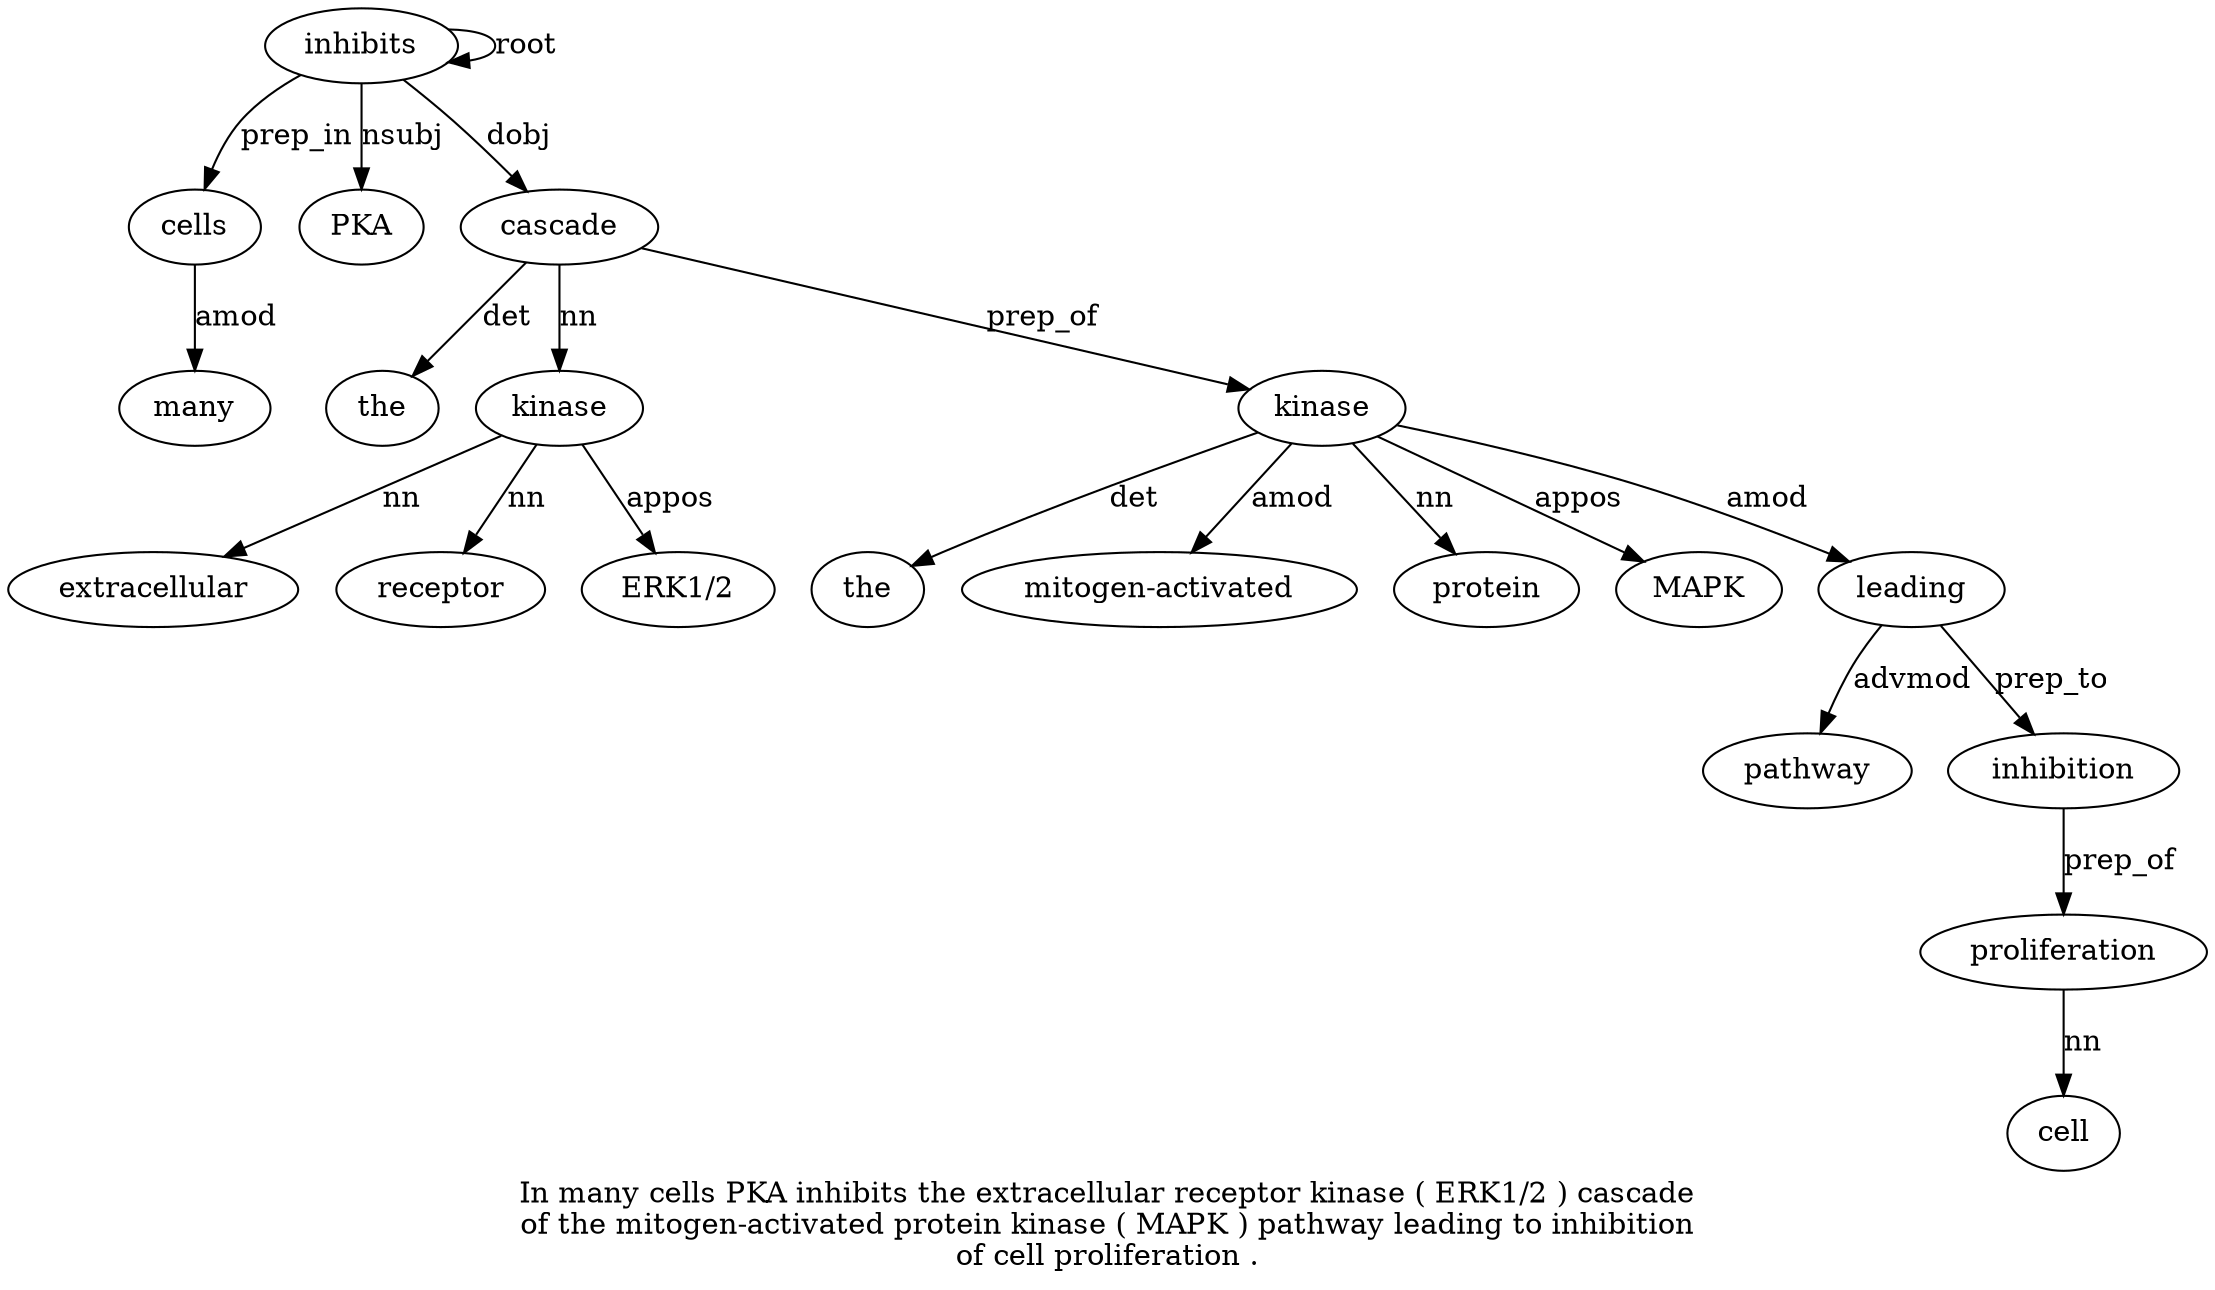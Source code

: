 digraph "In many cells PKA inhibits the extracellular receptor kinase ( ERK1/2 ) cascade of the mitogen-activated protein kinase ( MAPK ) pathway leading to inhibition of cell proliferation ." {
label="In many cells PKA inhibits the extracellular receptor kinase ( ERK1/2 ) cascade
of the mitogen-activated protein kinase ( MAPK ) pathway leading to inhibition
of cell proliferation .";
cells3 [style=filled, fillcolor=white, label=cells];
many2 [style=filled, fillcolor=white, label=many];
cells3 -> many2  [label=amod];
inhibits5 [style=filled, fillcolor=white, label=inhibits];
inhibits5 -> cells3  [label=prep_in];
PKA4 [style=filled, fillcolor=white, label=PKA];
inhibits5 -> PKA4  [label=nsubj];
inhibits5 -> inhibits5  [label=root];
cascade13 [style=filled, fillcolor=white, label=cascade];
the6 [style=filled, fillcolor=white, label=the];
cascade13 -> the6  [label=det];
kinase9 [style=filled, fillcolor=white, label=kinase];
extracellular7 [style=filled, fillcolor=white, label=extracellular];
kinase9 -> extracellular7  [label=nn];
receptor8 [style=filled, fillcolor=white, label=receptor];
kinase9 -> receptor8  [label=nn];
cascade13 -> kinase9  [label=nn];
"ERK1/2" [style=filled, fillcolor=white, label="ERK1/2"];
kinase9 -> "ERK1/2"  [label=appos];
inhibits5 -> cascade13  [label=dobj];
kinase18 [style=filled, fillcolor=white, label=kinase];
the15 [style=filled, fillcolor=white, label=the];
kinase18 -> the15  [label=det];
"mitogen-activated16" [style=filled, fillcolor=white, label="mitogen-activated"];
kinase18 -> "mitogen-activated16"  [label=amod];
protein17 [style=filled, fillcolor=white, label=protein];
kinase18 -> protein17  [label=nn];
cascade13 -> kinase18  [label=prep_of];
MAPK20 [style=filled, fillcolor=white, label=MAPK];
kinase18 -> MAPK20  [label=appos];
leading23 [style=filled, fillcolor=white, label=leading];
pathway22 [style=filled, fillcolor=white, label=pathway];
leading23 -> pathway22  [label=advmod];
kinase18 -> leading23  [label=amod];
inhibition25 [style=filled, fillcolor=white, label=inhibition];
leading23 -> inhibition25  [label=prep_to];
proliferation28 [style=filled, fillcolor=white, label=proliferation];
cell27 [style=filled, fillcolor=white, label=cell];
proliferation28 -> cell27  [label=nn];
inhibition25 -> proliferation28  [label=prep_of];
}
